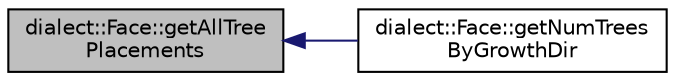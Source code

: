 digraph "dialect::Face::getAllTreePlacements"
{
  edge [fontname="Helvetica",fontsize="10",labelfontname="Helvetica",labelfontsize="10"];
  node [fontname="Helvetica",fontsize="10",shape=record];
  rankdir="LR";
  Node30 [label="dialect::Face::getAllTree\lPlacements",height=0.2,width=0.4,color="black", fillcolor="grey75", style="filled", fontcolor="black"];
  Node30 -> Node31 [dir="back",color="midnightblue",fontsize="10",style="solid",fontname="Helvetica"];
  Node31 [label="dialect::Face::getNumTrees\lByGrowthDir",height=0.2,width=0.4,color="black", fillcolor="white", style="filled",URL="$classdialect_1_1Face.html#a22d36437540ca67ee767dc4eeb6248ab",tooltip="After tree placements have been chosen and performed, get a count of trees by growth direction..."];
}

